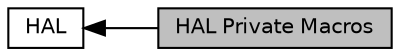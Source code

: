 digraph "HAL Private Macros"
{
  edge [fontname="Helvetica",fontsize="10",labelfontname="Helvetica",labelfontsize="10"];
  node [fontname="Helvetica",fontsize="10",shape=box];
  rankdir=LR;
  Node1 [label="HAL Private Macros",height=0.2,width=0.4,color="black", fillcolor="grey75", style="filled", fontcolor="black",tooltip=" "];
  Node2 [label="HAL",height=0.2,width=0.4,color="black", fillcolor="white", style="filled",URL="$group__HAL.html",tooltip="HAL module driver."];
  Node2->Node1 [shape=plaintext, dir="back", style="solid"];
}
